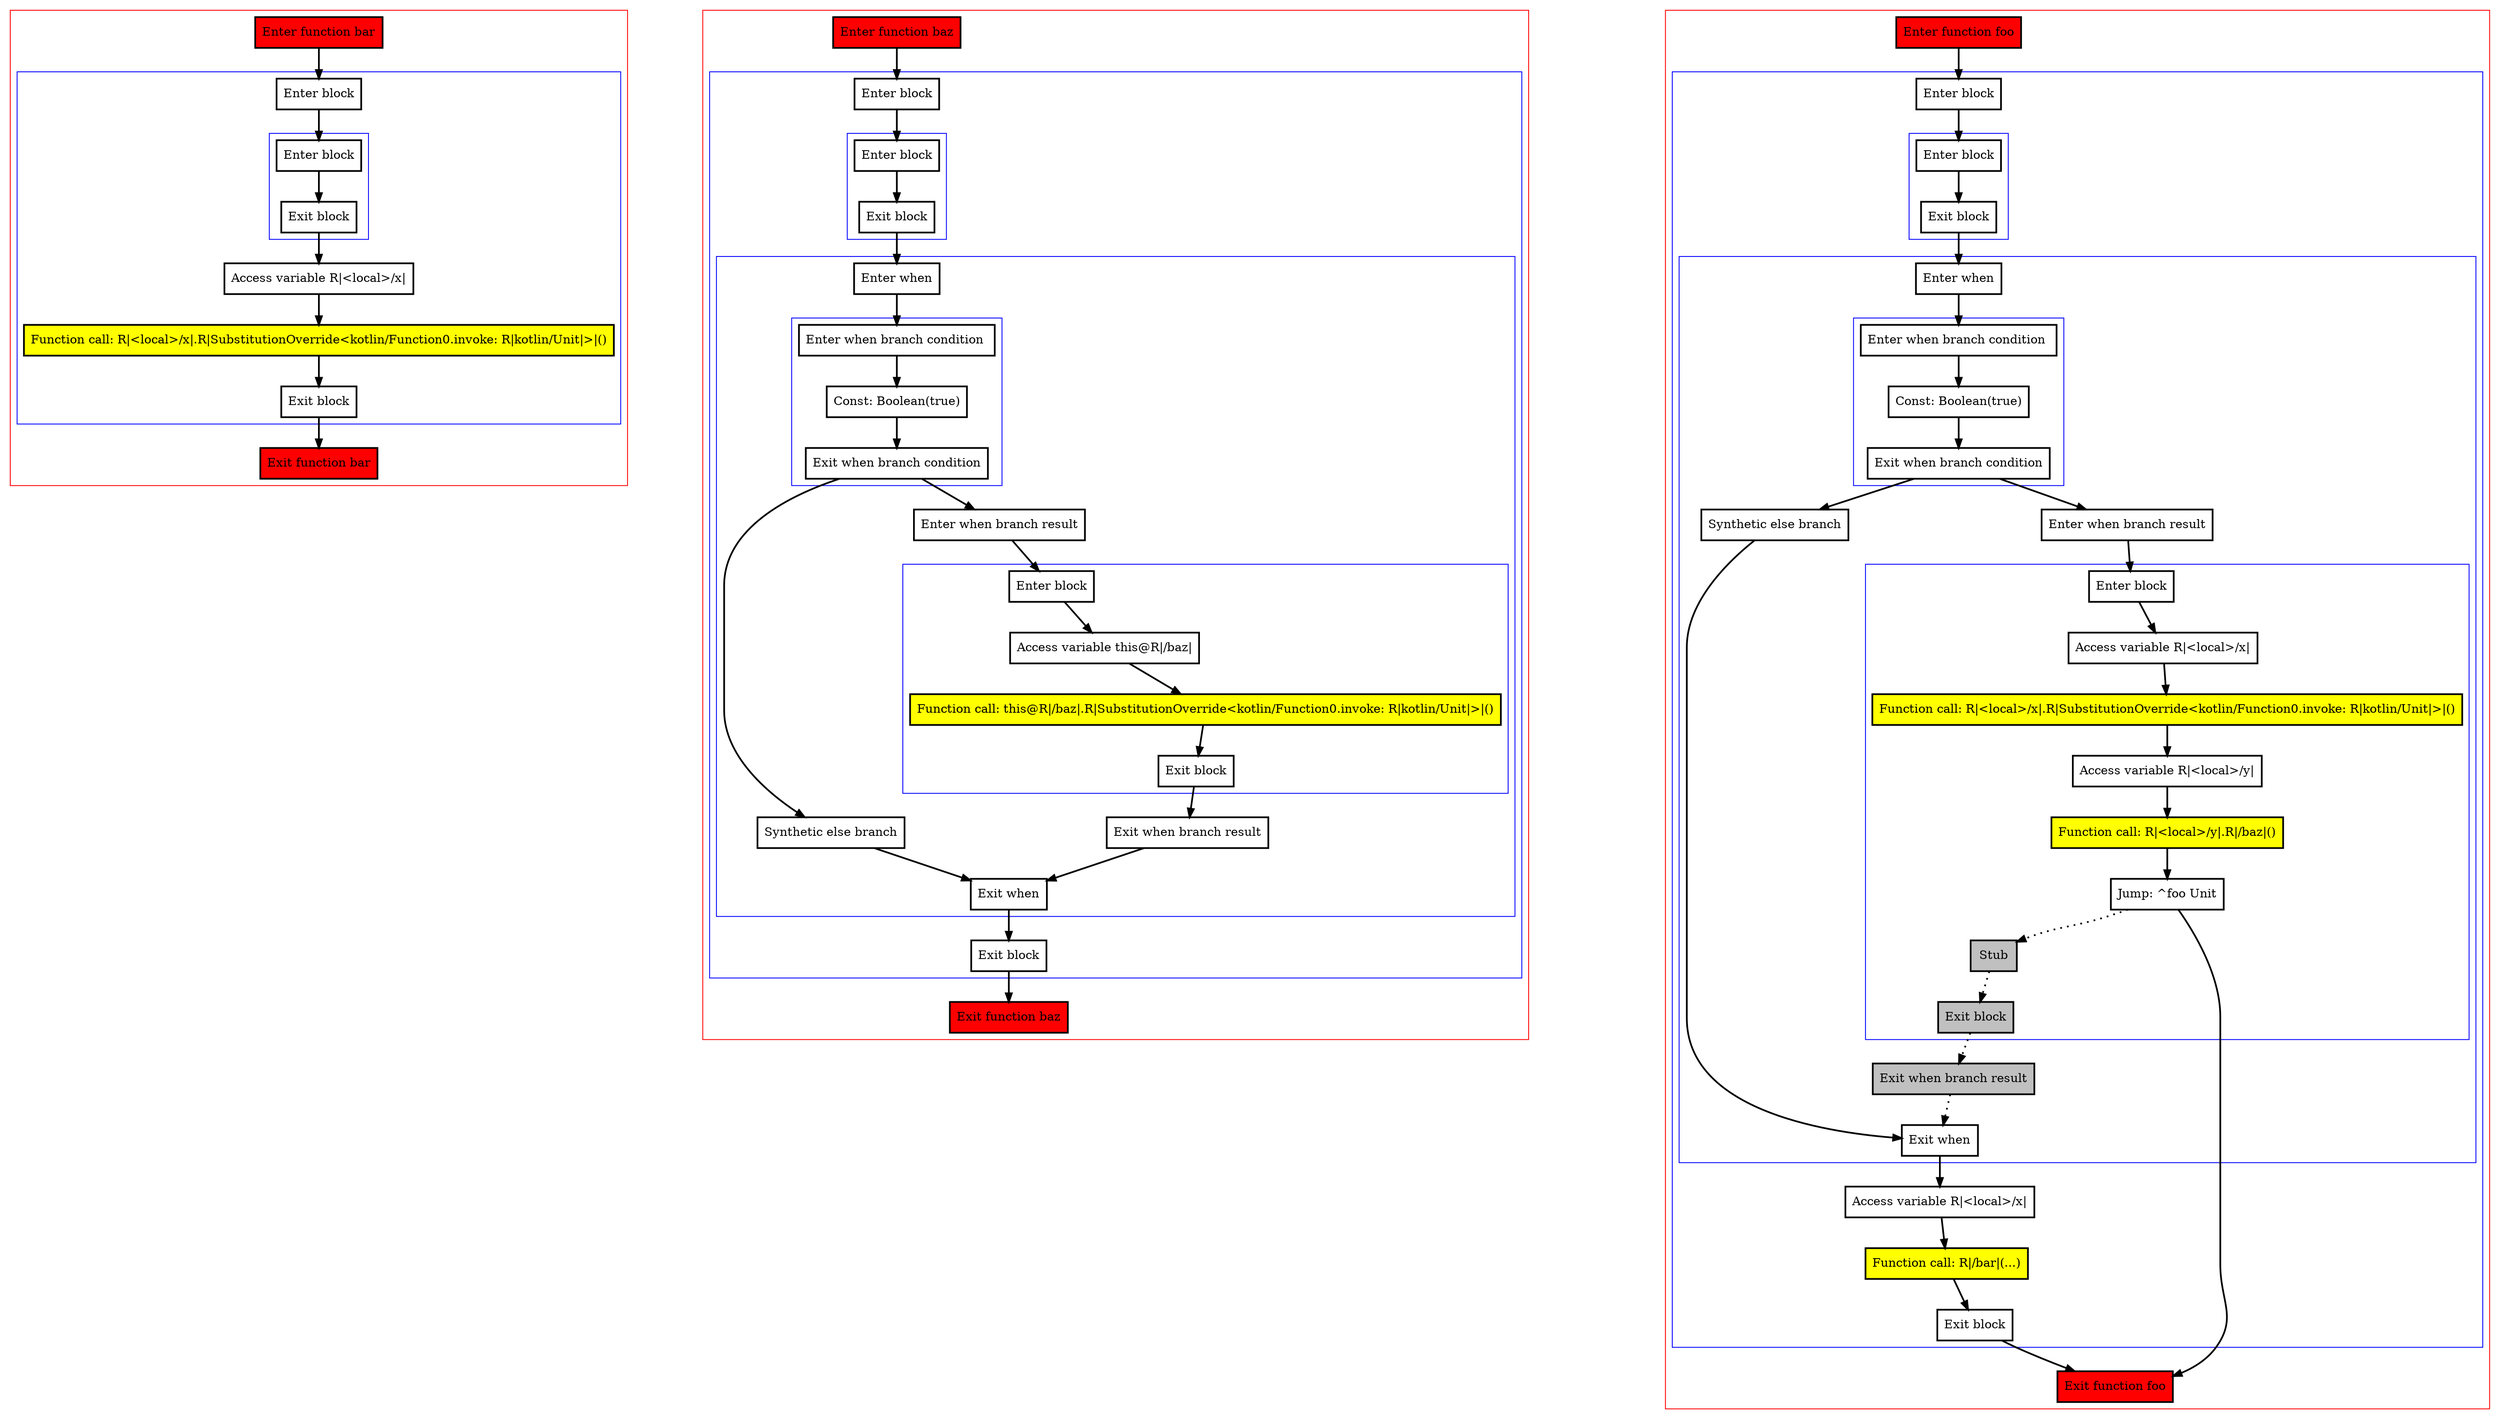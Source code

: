 digraph contractsUsage_kt {
    graph [nodesep=3]
    node [shape=box penwidth=2]
    edge [penwidth=2]

    subgraph cluster_0 {
        color=red
        0 [label="Enter function bar" style="filled" fillcolor=red];
        subgraph cluster_1 {
            color=blue
            1 [label="Enter block"];
            subgraph cluster_2 {
                color=blue
                2 [label="Enter block"];
                3 [label="Exit block"];
            }
            4 [label="Access variable R|<local>/x|"];
            5 [label="Function call: R|<local>/x|.R|SubstitutionOverride<kotlin/Function0.invoke: R|kotlin/Unit|>|()" style="filled" fillcolor=yellow];
            6 [label="Exit block"];
        }
        7 [label="Exit function bar" style="filled" fillcolor=red];
    }
    0 -> {1};
    1 -> {2};
    2 -> {3};
    3 -> {4};
    4 -> {5};
    5 -> {6};
    6 -> {7};

    subgraph cluster_3 {
        color=red
        8 [label="Enter function baz" style="filled" fillcolor=red];
        subgraph cluster_4 {
            color=blue
            9 [label="Enter block"];
            subgraph cluster_5 {
                color=blue
                10 [label="Enter block"];
                11 [label="Exit block"];
            }
            subgraph cluster_6 {
                color=blue
                12 [label="Enter when"];
                subgraph cluster_7 {
                    color=blue
                    13 [label="Enter when branch condition "];
                    14 [label="Const: Boolean(true)"];
                    15 [label="Exit when branch condition"];
                }
                16 [label="Synthetic else branch"];
                17 [label="Enter when branch result"];
                subgraph cluster_8 {
                    color=blue
                    18 [label="Enter block"];
                    19 [label="Access variable this@R|/baz|"];
                    20 [label="Function call: this@R|/baz|.R|SubstitutionOverride<kotlin/Function0.invoke: R|kotlin/Unit|>|()" style="filled" fillcolor=yellow];
                    21 [label="Exit block"];
                }
                22 [label="Exit when branch result"];
                23 [label="Exit when"];
            }
            24 [label="Exit block"];
        }
        25 [label="Exit function baz" style="filled" fillcolor=red];
    }
    8 -> {9};
    9 -> {10};
    10 -> {11};
    11 -> {12};
    12 -> {13};
    13 -> {14};
    14 -> {15};
    15 -> {16 17};
    16 -> {23};
    17 -> {18};
    18 -> {19};
    19 -> {20};
    20 -> {21};
    21 -> {22};
    22 -> {23};
    23 -> {24};
    24 -> {25};

    subgraph cluster_9 {
        color=red
        26 [label="Enter function foo" style="filled" fillcolor=red];
        subgraph cluster_10 {
            color=blue
            27 [label="Enter block"];
            subgraph cluster_11 {
                color=blue
                28 [label="Enter block"];
                29 [label="Exit block"];
            }
            subgraph cluster_12 {
                color=blue
                30 [label="Enter when"];
                subgraph cluster_13 {
                    color=blue
                    31 [label="Enter when branch condition "];
                    32 [label="Const: Boolean(true)"];
                    33 [label="Exit when branch condition"];
                }
                34 [label="Synthetic else branch"];
                35 [label="Enter when branch result"];
                subgraph cluster_14 {
                    color=blue
                    36 [label="Enter block"];
                    37 [label="Access variable R|<local>/x|"];
                    38 [label="Function call: R|<local>/x|.R|SubstitutionOverride<kotlin/Function0.invoke: R|kotlin/Unit|>|()" style="filled" fillcolor=yellow];
                    39 [label="Access variable R|<local>/y|"];
                    40 [label="Function call: R|<local>/y|.R|/baz|()" style="filled" fillcolor=yellow];
                    41 [label="Jump: ^foo Unit"];
                    42 [label="Stub" style="filled" fillcolor=gray];
                    43 [label="Exit block" style="filled" fillcolor=gray];
                }
                44 [label="Exit when branch result" style="filled" fillcolor=gray];
                45 [label="Exit when"];
            }
            46 [label="Access variable R|<local>/x|"];
            47 [label="Function call: R|/bar|(...)" style="filled" fillcolor=yellow];
            48 [label="Exit block"];
        }
        49 [label="Exit function foo" style="filled" fillcolor=red];
    }
    26 -> {27};
    27 -> {28};
    28 -> {29};
    29 -> {30};
    30 -> {31};
    31 -> {32};
    32 -> {33};
    33 -> {34 35};
    34 -> {45};
    35 -> {36};
    36 -> {37};
    37 -> {38};
    38 -> {39};
    39 -> {40};
    40 -> {41};
    41 -> {49};
    41 -> {42} [style=dotted];
    42 -> {43} [style=dotted];
    43 -> {44} [style=dotted];
    44 -> {45} [style=dotted];
    45 -> {46};
    46 -> {47};
    47 -> {48};
    48 -> {49};

}
